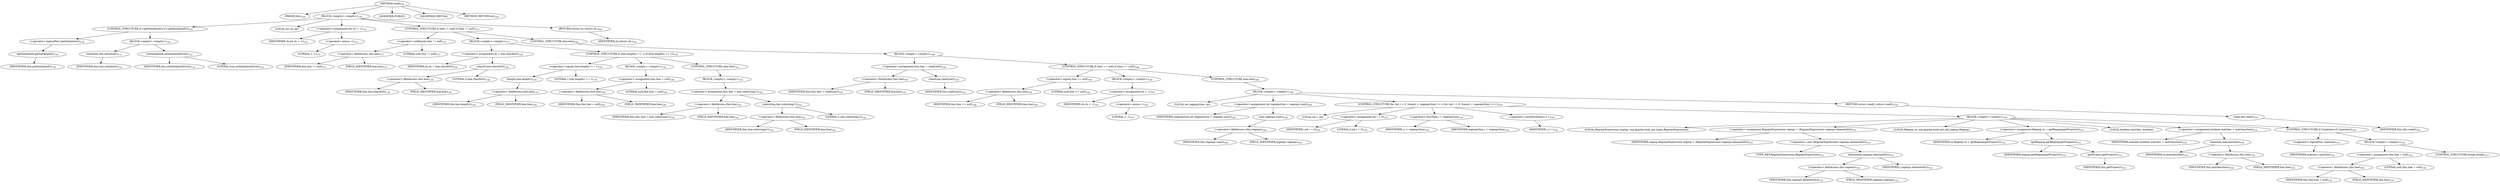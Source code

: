 digraph "read" {  
"83" [label = <(METHOD,read)<SUB>129</SUB>> ]
"8" [label = <(PARAM,this)<SUB>129</SUB>> ]
"84" [label = <(BLOCK,&lt;empty&gt;,&lt;empty&gt;)<SUB>129</SUB>> ]
"85" [label = <(CONTROL_STRUCTURE,if (!getInitialized()),if (!getInitialized()))<SUB>130</SUB>> ]
"86" [label = <(&lt;operator&gt;.logicalNot,!getInitialized())<SUB>130</SUB>> ]
"87" [label = <(getInitialized,getInitialized())<SUB>130</SUB>> ]
"7" [label = <(IDENTIFIER,this,getInitialized())<SUB>130</SUB>> ]
"88" [label = <(BLOCK,&lt;empty&gt;,&lt;empty&gt;)<SUB>130</SUB>> ]
"89" [label = <(initialize,this.initialize())<SUB>131</SUB>> ]
"9" [label = <(IDENTIFIER,this,this.initialize())<SUB>131</SUB>> ]
"90" [label = <(setInitialized,setInitialized(true))<SUB>132</SUB>> ]
"10" [label = <(IDENTIFIER,this,setInitialized(true))<SUB>132</SUB>> ]
"91" [label = <(LITERAL,true,setInitialized(true))<SUB>132</SUB>> ]
"92" [label = <(LOCAL,int ch: int)> ]
"93" [label = <(&lt;operator&gt;.assignment,int ch = -1)<SUB>135</SUB>> ]
"94" [label = <(IDENTIFIER,ch,int ch = -1)<SUB>135</SUB>> ]
"95" [label = <(&lt;operator&gt;.minus,-1)<SUB>135</SUB>> ]
"96" [label = <(LITERAL,1,-1)<SUB>135</SUB>> ]
"97" [label = <(CONTROL_STRUCTURE,if (line != null),if (line != null))<SUB>137</SUB>> ]
"98" [label = <(&lt;operator&gt;.notEquals,line != null)<SUB>137</SUB>> ]
"99" [label = <(&lt;operator&gt;.fieldAccess,this.line)<SUB>137</SUB>> ]
"100" [label = <(IDENTIFIER,this,line != null)<SUB>137</SUB>> ]
"101" [label = <(FIELD_IDENTIFIER,line,line)<SUB>137</SUB>> ]
"102" [label = <(LITERAL,null,line != null)<SUB>137</SUB>> ]
"103" [label = <(BLOCK,&lt;empty&gt;,&lt;empty&gt;)<SUB>137</SUB>> ]
"104" [label = <(&lt;operator&gt;.assignment,ch = line.charAt(0))<SUB>138</SUB>> ]
"105" [label = <(IDENTIFIER,ch,ch = line.charAt(0))<SUB>138</SUB>> ]
"106" [label = <(charAt,line.charAt(0))<SUB>138</SUB>> ]
"107" [label = <(&lt;operator&gt;.fieldAccess,this.line)<SUB>138</SUB>> ]
"108" [label = <(IDENTIFIER,this,line.charAt(0))<SUB>138</SUB>> ]
"109" [label = <(FIELD_IDENTIFIER,line,line)<SUB>138</SUB>> ]
"110" [label = <(LITERAL,0,line.charAt(0))<SUB>138</SUB>> ]
"111" [label = <(CONTROL_STRUCTURE,if (line.length() == 1),if (line.length() == 1))<SUB>139</SUB>> ]
"112" [label = <(&lt;operator&gt;.equals,line.length() == 1)<SUB>139</SUB>> ]
"113" [label = <(length,line.length())<SUB>139</SUB>> ]
"114" [label = <(&lt;operator&gt;.fieldAccess,this.line)<SUB>139</SUB>> ]
"115" [label = <(IDENTIFIER,this,line.length())<SUB>139</SUB>> ]
"116" [label = <(FIELD_IDENTIFIER,line,line)<SUB>139</SUB>> ]
"117" [label = <(LITERAL,1,line.length() == 1)<SUB>139</SUB>> ]
"118" [label = <(BLOCK,&lt;empty&gt;,&lt;empty&gt;)<SUB>139</SUB>> ]
"119" [label = <(&lt;operator&gt;.assignment,this.line = null)<SUB>140</SUB>> ]
"120" [label = <(&lt;operator&gt;.fieldAccess,this.line)<SUB>140</SUB>> ]
"121" [label = <(IDENTIFIER,this,this.line = null)<SUB>140</SUB>> ]
"122" [label = <(FIELD_IDENTIFIER,line,line)<SUB>140</SUB>> ]
"123" [label = <(LITERAL,null,this.line = null)<SUB>140</SUB>> ]
"124" [label = <(CONTROL_STRUCTURE,else,else)<SUB>141</SUB>> ]
"125" [label = <(BLOCK,&lt;empty&gt;,&lt;empty&gt;)<SUB>141</SUB>> ]
"126" [label = <(&lt;operator&gt;.assignment,this.line = line.substring(1))<SUB>142</SUB>> ]
"127" [label = <(&lt;operator&gt;.fieldAccess,this.line)<SUB>142</SUB>> ]
"128" [label = <(IDENTIFIER,this,this.line = line.substring(1))<SUB>142</SUB>> ]
"129" [label = <(FIELD_IDENTIFIER,line,line)<SUB>142</SUB>> ]
"130" [label = <(substring,line.substring(1))<SUB>142</SUB>> ]
"131" [label = <(&lt;operator&gt;.fieldAccess,this.line)<SUB>142</SUB>> ]
"132" [label = <(IDENTIFIER,this,line.substring(1))<SUB>142</SUB>> ]
"133" [label = <(FIELD_IDENTIFIER,line,line)<SUB>142</SUB>> ]
"134" [label = <(LITERAL,1,line.substring(1))<SUB>142</SUB>> ]
"135" [label = <(CONTROL_STRUCTURE,else,else)<SUB>144</SUB>> ]
"136" [label = <(BLOCK,&lt;empty&gt;,&lt;empty&gt;)<SUB>144</SUB>> ]
"137" [label = <(&lt;operator&gt;.assignment,this.line = readLine())<SUB>145</SUB>> ]
"138" [label = <(&lt;operator&gt;.fieldAccess,this.line)<SUB>145</SUB>> ]
"139" [label = <(IDENTIFIER,this,this.line = readLine())<SUB>145</SUB>> ]
"140" [label = <(FIELD_IDENTIFIER,line,line)<SUB>145</SUB>> ]
"141" [label = <(readLine,readLine())<SUB>145</SUB>> ]
"11" [label = <(IDENTIFIER,this,readLine())<SUB>145</SUB>> ]
"142" [label = <(CONTROL_STRUCTURE,if (line == null),if (line == null))<SUB>146</SUB>> ]
"143" [label = <(&lt;operator&gt;.equals,line == null)<SUB>146</SUB>> ]
"144" [label = <(&lt;operator&gt;.fieldAccess,this.line)<SUB>146</SUB>> ]
"145" [label = <(IDENTIFIER,this,line == null)<SUB>146</SUB>> ]
"146" [label = <(FIELD_IDENTIFIER,line,line)<SUB>146</SUB>> ]
"147" [label = <(LITERAL,null,line == null)<SUB>146</SUB>> ]
"148" [label = <(BLOCK,&lt;empty&gt;,&lt;empty&gt;)<SUB>146</SUB>> ]
"149" [label = <(&lt;operator&gt;.assignment,ch = -1)<SUB>147</SUB>> ]
"150" [label = <(IDENTIFIER,ch,ch = -1)<SUB>147</SUB>> ]
"151" [label = <(&lt;operator&gt;.minus,-1)<SUB>147</SUB>> ]
"152" [label = <(LITERAL,1,-1)<SUB>147</SUB>> ]
"153" [label = <(CONTROL_STRUCTURE,else,else)<SUB>148</SUB>> ]
"154" [label = <(BLOCK,&lt;empty&gt;,&lt;empty&gt;)<SUB>148</SUB>> ]
"155" [label = <(LOCAL,int regexpsSize: int)> ]
"156" [label = <(&lt;operator&gt;.assignment,int regexpsSize = regexps.size())<SUB>149</SUB>> ]
"157" [label = <(IDENTIFIER,regexpsSize,int regexpsSize = regexps.size())<SUB>149</SUB>> ]
"158" [label = <(size,regexps.size())<SUB>149</SUB>> ]
"159" [label = <(&lt;operator&gt;.fieldAccess,this.regexps)<SUB>149</SUB>> ]
"160" [label = <(IDENTIFIER,this,regexps.size())<SUB>149</SUB>> ]
"161" [label = <(FIELD_IDENTIFIER,regexps,regexps)<SUB>149</SUB>> ]
"162" [label = <(CONTROL_STRUCTURE,for (int i = 0; Some(i &lt; regexpsSize); i++),for (int i = 0; Some(i &lt; regexpsSize); i++))<SUB>150</SUB>> ]
"163" [label = <(LOCAL,int i: int)> ]
"164" [label = <(&lt;operator&gt;.assignment,int i = 0)<SUB>150</SUB>> ]
"165" [label = <(IDENTIFIER,i,int i = 0)<SUB>150</SUB>> ]
"166" [label = <(LITERAL,0,int i = 0)<SUB>150</SUB>> ]
"167" [label = <(&lt;operator&gt;.lessThan,i &lt; regexpsSize)<SUB>150</SUB>> ]
"168" [label = <(IDENTIFIER,i,i &lt; regexpsSize)<SUB>150</SUB>> ]
"169" [label = <(IDENTIFIER,regexpsSize,i &lt; regexpsSize)<SUB>150</SUB>> ]
"170" [label = <(&lt;operator&gt;.postIncrement,i++)<SUB>150</SUB>> ]
"171" [label = <(IDENTIFIER,i,i++)<SUB>150</SUB>> ]
"172" [label = <(BLOCK,&lt;empty&gt;,&lt;empty&gt;)<SUB>150</SUB>> ]
"173" [label = <(LOCAL,RegularExpression regexp: org.apache.tools.ant.types.RegularExpression)> ]
"174" [label = <(&lt;operator&gt;.assignment,RegularExpression regexp = (RegularExpression) regexps.elementAt(i))<SUB>151</SUB>> ]
"175" [label = <(IDENTIFIER,regexp,RegularExpression regexp = (RegularExpression) regexps.elementAt(i))<SUB>151</SUB>> ]
"176" [label = <(&lt;operator&gt;.cast,(RegularExpression) regexps.elementAt(i))<SUB>151</SUB>> ]
"177" [label = <(TYPE_REF,RegularExpression,RegularExpression)<SUB>151</SUB>> ]
"178" [label = <(elementAt,regexps.elementAt(i))<SUB>152</SUB>> ]
"179" [label = <(&lt;operator&gt;.fieldAccess,this.regexps)<SUB>152</SUB>> ]
"180" [label = <(IDENTIFIER,this,regexps.elementAt(i))<SUB>152</SUB>> ]
"181" [label = <(FIELD_IDENTIFIER,regexps,regexps)<SUB>152</SUB>> ]
"182" [label = <(IDENTIFIER,i,regexps.elementAt(i))<SUB>152</SUB>> ]
"183" [label = <(LOCAL,Regexp re: org.apache.tools.ant.util.regexp.Regexp)> ]
"184" [label = <(&lt;operator&gt;.assignment,Regexp re = getRegexp(getProject()))<SUB>153</SUB>> ]
"185" [label = <(IDENTIFIER,re,Regexp re = getRegexp(getProject()))<SUB>153</SUB>> ]
"186" [label = <(getRegexp,getRegexp(getProject()))<SUB>153</SUB>> ]
"187" [label = <(IDENTIFIER,regexp,getRegexp(getProject()))<SUB>153</SUB>> ]
"188" [label = <(getProject,getProject())<SUB>153</SUB>> ]
"12" [label = <(IDENTIFIER,this,getProject())<SUB>153</SUB>> ]
"189" [label = <(LOCAL,boolean matches: boolean)> ]
"190" [label = <(&lt;operator&gt;.assignment,boolean matches = matches(line))<SUB>154</SUB>> ]
"191" [label = <(IDENTIFIER,matches,boolean matches = matches(line))<SUB>154</SUB>> ]
"192" [label = <(matches,matches(line))<SUB>154</SUB>> ]
"193" [label = <(IDENTIFIER,re,matches(line))<SUB>154</SUB>> ]
"194" [label = <(&lt;operator&gt;.fieldAccess,this.line)<SUB>154</SUB>> ]
"195" [label = <(IDENTIFIER,this,matches(line))<SUB>154</SUB>> ]
"196" [label = <(FIELD_IDENTIFIER,line,line)<SUB>154</SUB>> ]
"197" [label = <(CONTROL_STRUCTURE,if (!matches),if (!matches))<SUB>155</SUB>> ]
"198" [label = <(&lt;operator&gt;.logicalNot,!matches)<SUB>155</SUB>> ]
"199" [label = <(IDENTIFIER,matches,!matches)<SUB>155</SUB>> ]
"200" [label = <(BLOCK,&lt;empty&gt;,&lt;empty&gt;)<SUB>155</SUB>> ]
"201" [label = <(&lt;operator&gt;.assignment,this.line = null)<SUB>156</SUB>> ]
"202" [label = <(&lt;operator&gt;.fieldAccess,this.line)<SUB>156</SUB>> ]
"203" [label = <(IDENTIFIER,this,this.line = null)<SUB>156</SUB>> ]
"204" [label = <(FIELD_IDENTIFIER,line,line)<SUB>156</SUB>> ]
"205" [label = <(LITERAL,null,this.line = null)<SUB>156</SUB>> ]
"206" [label = <(CONTROL_STRUCTURE,break;,break;)<SUB>157</SUB>> ]
"207" [label = <(RETURN,return read();,return read();)<SUB>161</SUB>> ]
"208" [label = <(read,this.read())<SUB>161</SUB>> ]
"13" [label = <(IDENTIFIER,this,this.read())<SUB>161</SUB>> ]
"209" [label = <(RETURN,return ch;,return ch;)<SUB>165</SUB>> ]
"210" [label = <(IDENTIFIER,ch,return ch;)<SUB>165</SUB>> ]
"211" [label = <(MODIFIER,PUBLIC)> ]
"212" [label = <(MODIFIER,VIRTUAL)> ]
"213" [label = <(METHOD_RETURN,int)<SUB>129</SUB>> ]
  "83" -> "8" 
  "83" -> "84" 
  "83" -> "211" 
  "83" -> "212" 
  "83" -> "213" 
  "84" -> "85" 
  "84" -> "92" 
  "84" -> "93" 
  "84" -> "97" 
  "84" -> "209" 
  "85" -> "86" 
  "85" -> "88" 
  "86" -> "87" 
  "87" -> "7" 
  "88" -> "89" 
  "88" -> "90" 
  "89" -> "9" 
  "90" -> "10" 
  "90" -> "91" 
  "93" -> "94" 
  "93" -> "95" 
  "95" -> "96" 
  "97" -> "98" 
  "97" -> "103" 
  "97" -> "135" 
  "98" -> "99" 
  "98" -> "102" 
  "99" -> "100" 
  "99" -> "101" 
  "103" -> "104" 
  "103" -> "111" 
  "104" -> "105" 
  "104" -> "106" 
  "106" -> "107" 
  "106" -> "110" 
  "107" -> "108" 
  "107" -> "109" 
  "111" -> "112" 
  "111" -> "118" 
  "111" -> "124" 
  "112" -> "113" 
  "112" -> "117" 
  "113" -> "114" 
  "114" -> "115" 
  "114" -> "116" 
  "118" -> "119" 
  "119" -> "120" 
  "119" -> "123" 
  "120" -> "121" 
  "120" -> "122" 
  "124" -> "125" 
  "125" -> "126" 
  "126" -> "127" 
  "126" -> "130" 
  "127" -> "128" 
  "127" -> "129" 
  "130" -> "131" 
  "130" -> "134" 
  "131" -> "132" 
  "131" -> "133" 
  "135" -> "136" 
  "136" -> "137" 
  "136" -> "142" 
  "137" -> "138" 
  "137" -> "141" 
  "138" -> "139" 
  "138" -> "140" 
  "141" -> "11" 
  "142" -> "143" 
  "142" -> "148" 
  "142" -> "153" 
  "143" -> "144" 
  "143" -> "147" 
  "144" -> "145" 
  "144" -> "146" 
  "148" -> "149" 
  "149" -> "150" 
  "149" -> "151" 
  "151" -> "152" 
  "153" -> "154" 
  "154" -> "155" 
  "154" -> "156" 
  "154" -> "162" 
  "154" -> "207" 
  "156" -> "157" 
  "156" -> "158" 
  "158" -> "159" 
  "159" -> "160" 
  "159" -> "161" 
  "162" -> "163" 
  "162" -> "164" 
  "162" -> "167" 
  "162" -> "170" 
  "162" -> "172" 
  "164" -> "165" 
  "164" -> "166" 
  "167" -> "168" 
  "167" -> "169" 
  "170" -> "171" 
  "172" -> "173" 
  "172" -> "174" 
  "172" -> "183" 
  "172" -> "184" 
  "172" -> "189" 
  "172" -> "190" 
  "172" -> "197" 
  "174" -> "175" 
  "174" -> "176" 
  "176" -> "177" 
  "176" -> "178" 
  "178" -> "179" 
  "178" -> "182" 
  "179" -> "180" 
  "179" -> "181" 
  "184" -> "185" 
  "184" -> "186" 
  "186" -> "187" 
  "186" -> "188" 
  "188" -> "12" 
  "190" -> "191" 
  "190" -> "192" 
  "192" -> "193" 
  "192" -> "194" 
  "194" -> "195" 
  "194" -> "196" 
  "197" -> "198" 
  "197" -> "200" 
  "198" -> "199" 
  "200" -> "201" 
  "200" -> "206" 
  "201" -> "202" 
  "201" -> "205" 
  "202" -> "203" 
  "202" -> "204" 
  "207" -> "208" 
  "208" -> "13" 
  "209" -> "210" 
}
